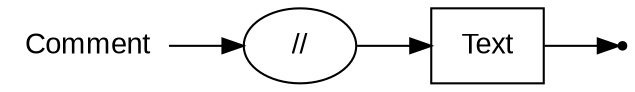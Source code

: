 digraph COMMENT {
  rankdir=LR;
  node [fontname="Arial"];
  start [label="Comment" shape=plaintext];
  end [label="" shape=point];
  A [label="//" shape=oval];
  B [label="Text" shape=box];
  start -> A;
  A -> B;
  B -> end;
}